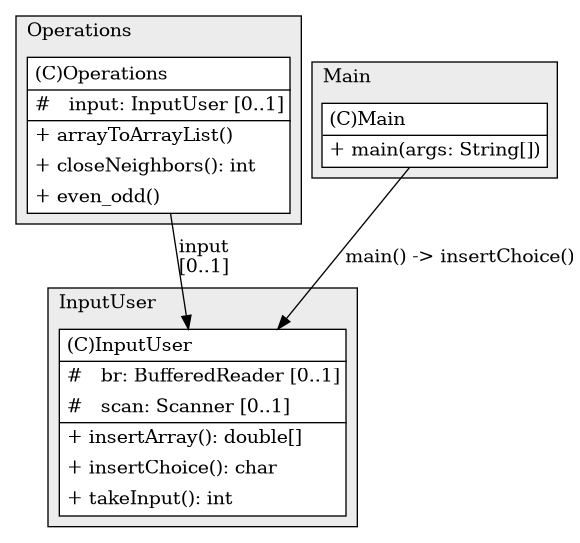 @startuml

/' diagram meta data start
config=StructureConfiguration;
{
  "projectClassification": {
    "searchMode": "OpenProject", // OpenProject, AllProjects
    "includedProjects": "",
    "pathEndKeywords": "*.impl",
    "isClientPath": "",
    "isClientName": "",
    "isTestPath": "",
    "isTestName": "",
    "isMappingPath": "",
    "isMappingName": "",
    "isDataAccessPath": "",
    "isDataAccessName": "",
    "isDataStructurePath": "",
    "isDataStructureName": "",
    "isInterfaceStructuresPath": "",
    "isInterfaceStructuresName": "",
    "isEntryPointPath": "",
    "isEntryPointName": "",
    "treatFinalFieldsAsMandatory": false
  },
  "graphRestriction": {
    "classPackageExcludeFilter": "",
    "classPackageIncludeFilter": "",
    "classNameExcludeFilter": "",
    "classNameIncludeFilter": "",
    "methodNameExcludeFilter": "",
    "methodNameIncludeFilter": "",
    "removeByInheritance": "", // inheritance/annotation based filtering is done in a second step
    "removeByAnnotation": "",
    "removeByClassPackage": "", // cleanup the graph after inheritance/annotation based filtering is done
    "removeByClassName": "",
    "cutMappings": false,
    "cutEnum": true,
    "cutTests": true,
    "cutClient": true,
    "cutDataAccess": true,
    "cutInterfaceStructures": true,
    "cutDataStructures": true,
    "cutGetterAndSetter": true,
    "cutConstructors": true
  },
  "graphTraversal": {
    "forwardDepth": 3,
    "backwardDepth": 3,
    "classPackageExcludeFilter": "",
    "classPackageIncludeFilter": "",
    "classNameExcludeFilter": "",
    "classNameIncludeFilter": "",
    "methodNameExcludeFilter": "",
    "methodNameIncludeFilter": "",
    "hideMappings": false,
    "hideDataStructures": false,
    "hidePrivateMethods": true,
    "hideInterfaceCalls": true, // indirection: implementation -> interface (is hidden) -> implementation
    "onlyShowApplicationEntryPoints": false, // root node is included
    "useMethodCallsForStructureDiagram": "ForwardOnly" // ForwardOnly, BothDirections, No
  },
  "details": {
    "aggregation": "GroupByClass", // ByClass, GroupByClass, None
    "showClassGenericTypes": true,
    "showMethods": true,
    "showMethodParameterNames": true,
    "showMethodParameterTypes": true,
    "showMethodReturnType": true,
    "showPackageLevels": 2,
    "showDetailedClassStructure": true
  },
  "rootClass": "Main",
  "extensionCallbackMethod": "" // qualified.class.name#methodName - signature: public static String method(String)
}
diagram meta data end '/



digraph g {
    rankdir="TB"
    splines=polyline
    

'nodes 
subgraph cluster_1997648908 { 
   	label=Operations
	labeljust=l
	fillcolor="#ececec"
	style=filled
   
   Operations1997648908[
	label=<<TABLE BORDER="1" CELLBORDER="0" CELLPADDING="4" CELLSPACING="0">
<TR><TD ALIGN="LEFT" >(C)Operations</TD></TR>
<HR/>
<TR><TD ALIGN="LEFT" >#   input: InputUser [0..1]</TD></TR>
<HR/>
<TR><TD ALIGN="LEFT" >+ arrayToArrayList()</TD></TR>
<TR><TD ALIGN="LEFT" >+ closeNeighbors(): int</TD></TR>
<TR><TD ALIGN="LEFT" >+ even_odd()</TD></TR>
</TABLE>>
	style=filled
	margin=0
	shape=plaintext
	fillcolor="#FFFFFF"
];
} 

subgraph cluster_2390489 { 
   	label=Main
	labeljust=l
	fillcolor="#ececec"
	style=filled
   
   Main2390489[
	label=<<TABLE BORDER="1" CELLBORDER="0" CELLPADDING="4" CELLSPACING="0">
<TR><TD ALIGN="LEFT" >(C)Main</TD></TR>
<HR/>
<TR><TD ALIGN="LEFT" >+ main(args: String[])</TD></TR>
</TABLE>>
	style=filled
	margin=0
	shape=plaintext
	fillcolor="#FFFFFF"
];
} 

subgraph cluster_583998827 { 
   	label=InputUser
	labeljust=l
	fillcolor="#ececec"
	style=filled
   
   InputUser583998827[
	label=<<TABLE BORDER="1" CELLBORDER="0" CELLPADDING="4" CELLSPACING="0">
<TR><TD ALIGN="LEFT" >(C)InputUser</TD></TR>
<HR/>
<TR><TD ALIGN="LEFT" >#   br: BufferedReader [0..1]</TD></TR>
<TR><TD ALIGN="LEFT" >#   scan: Scanner [0..1]</TD></TR>
<HR/>
<TR><TD ALIGN="LEFT" >+ insertArray(): double[]</TD></TR>
<TR><TD ALIGN="LEFT" >+ insertChoice(): char</TD></TR>
<TR><TD ALIGN="LEFT" >+ takeInput(): int</TD></TR>
</TABLE>>
	style=filled
	margin=0
	shape=plaintext
	fillcolor="#FFFFFF"
];
} 

'edges    
Main2390489 -> InputUser583998827[label="main() -> insertChoice()"];
Operations1997648908 -> InputUser583998827[label="input
[0..1]"];
    
}
@enduml
